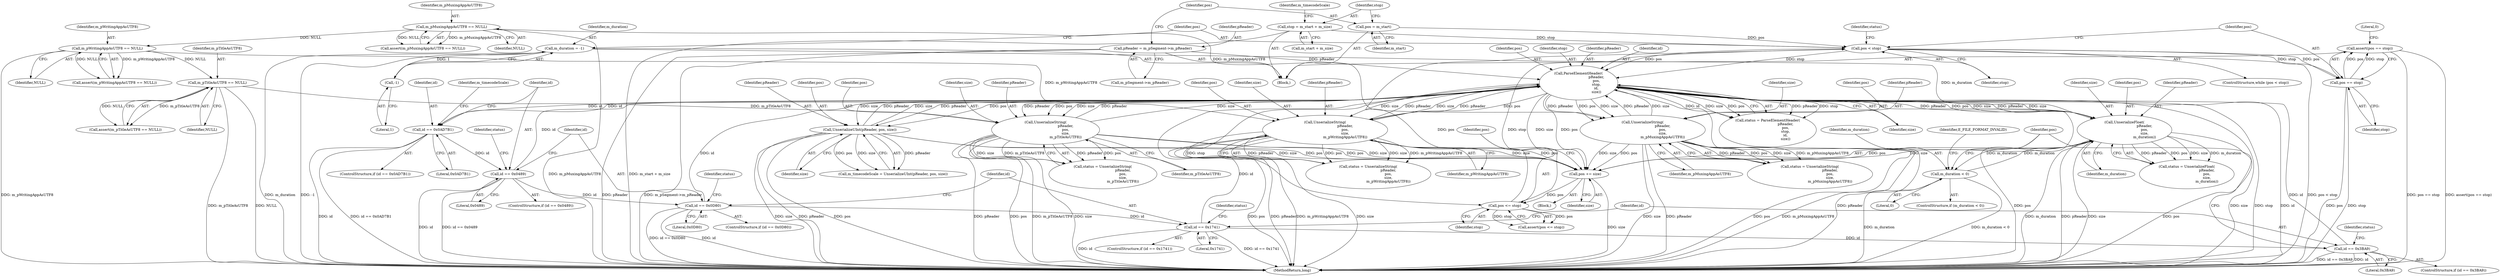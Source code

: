 digraph "1_Android_04839626ed859623901ebd3a5fd483982186b59d_166@API" {
"1000268" [label="(Call,assert(pos == stop))"];
"1000269" [label="(Call,pos == stop)"];
"1000143" [label="(Call,pos < stop)"];
"1000126" [label="(Call,pos = m_start)"];
"1000265" [label="(Call,pos <= stop)"];
"1000261" [label="(Call,pos += size)"];
"1000234" [label="(Call,UnserializeString(\n                                    pReader,\n                                    pos,\n                                    size,\n                                    m_pWritingAppAsUTF8))"];
"1000152" [label="(Call,ParseElementHeader(\n                                pReader,\n                                pos,\n                                stop,\n                                id,\n                                size))"];
"1000171" [label="(Call,UnserializeUInt(pReader, pos, size))"];
"1000216" [label="(Call,UnserializeString(\n                                    pReader,\n                                    pos,\n                                    size,\n                                    m_pMuxingAppAsUTF8))"];
"1000109" [label="(Call,m_pMuxingAppAsUTF8 == NULL)"];
"1000252" [label="(Call,UnserializeString(\n                                    pReader,\n                                    pos,\n                                    size,\n                                    m_pTitleAsUTF8))"];
"1000117" [label="(Call,m_pTitleAsUTF8 == NULL)"];
"1000113" [label="(Call,m_pWritingAppAsUTF8 == NULL)"];
"1000190" [label="(Call,UnserializeFloat(\n                                    pReader,\n                                    pos,\n                                    size,\n                                    m_duration))"];
"1000138" [label="(Call,m_duration = -1)"];
"1000140" [label="(Call,-1)"];
"1000202" [label="(Call,m_duration < 0)"];
"1000120" [label="(Call,pReader = m_pSegment->m_pReader)"];
"1000209" [label="(Call,id == 0x0D80)"];
"1000183" [label="(Call,id == 0x0489)"];
"1000165" [label="(Call,id == 0x0AD7B1)"];
"1000227" [label="(Call,id == 0x1741)"];
"1000245" [label="(Call,id == 0x3BA9)"];
"1000130" [label="(Call,stop = m_start + m_size)"];
"1000167" [label="(Literal,0x0AD7B1)"];
"1000183" [label="(Call,id == 0x0489)"];
"1000173" [label="(Identifier,pos)"];
"1000169" [label="(Call,m_timecodeScale = UnserializeUInt(pReader, pos, size))"];
"1000141" [label="(Literal,1)"];
"1000143" [label="(Call,pos < stop)"];
"1000191" [label="(Identifier,pReader)"];
"1000150" [label="(Call,status = ParseElementHeader(\n                                pReader,\n                                pos,\n                                stop,\n                                id,\n                                size))"];
"1000156" [label="(Identifier,id)"];
"1000140" [label="(Call,-1)"];
"1000130" [label="(Call,stop = m_start + m_size)"];
"1000220" [label="(Identifier,m_pMuxingAppAsUTF8)"];
"1000206" [label="(Identifier,E_FILE_FORMAT_INVALID)"];
"1000244" [label="(ControlStructure,if (id == 0x3BA9))"];
"1000110" [label="(Identifier,m_pMuxingAppAsUTF8)"];
"1000185" [label="(Literal,0x0489)"];
"1000157" [label="(Identifier,size)"];
"1000139" [label="(Identifier,m_duration)"];
"1000144" [label="(Identifier,pos)"];
"1000211" [label="(Literal,0x0D80)"];
"1000273" [label="(Literal,0)"];
"1000268" [label="(Call,assert(pos == stop))"];
"1000263" [label="(Identifier,size)"];
"1000193" [label="(Identifier,size)"];
"1000274" [label="(MethodReturn,long)"];
"1000131" [label="(Identifier,stop)"];
"1000226" [label="(ControlStructure,if (id == 0x1741))"];
"1000117" [label="(Call,m_pTitleAsUTF8 == NULL)"];
"1000120" [label="(Call,pReader = m_pSegment->m_pReader)"];
"1000210" [label="(Identifier,id)"];
"1000194" [label="(Identifier,m_duration)"];
"1000171" [label="(Call,UnserializeUInt(pReader, pos, size))"];
"1000190" [label="(Call,UnserializeFloat(\n                                    pReader,\n                                    pos,\n                                    size,\n                                    m_duration))"];
"1000217" [label="(Identifier,pReader)"];
"1000128" [label="(Identifier,m_start)"];
"1000247" [label="(Literal,0x3BA9)"];
"1000126" [label="(Call,pos = m_start)"];
"1000234" [label="(Call,UnserializeString(\n                                    pReader,\n                                    pos,\n                                    size,\n                                    m_pWritingAppAsUTF8))"];
"1000250" [label="(Call,status = UnserializeString(\n                                    pReader,\n                                    pos,\n                                    size,\n                                    m_pTitleAsUTF8))"];
"1000271" [label="(Identifier,stop)"];
"1000265" [label="(Call,pos <= stop)"];
"1000192" [label="(Identifier,pos)"];
"1000202" [label="(Call,m_duration < 0)"];
"1000229" [label="(Literal,0x1741)"];
"1000119" [label="(Identifier,NULL)"];
"1000215" [label="(Identifier,status)"];
"1000236" [label="(Identifier,pos)"];
"1000107" [label="(Block,)"];
"1000108" [label="(Call,assert(m_pMuxingAppAsUTF8 == NULL))"];
"1000208" [label="(ControlStructure,if (id == 0x0D80))"];
"1000232" [label="(Call,status = UnserializeString(\n                                    pReader,\n                                    pos,\n                                    size,\n                                    m_pWritingAppAsUTF8))"];
"1000270" [label="(Identifier,pos)"];
"1000138" [label="(Call,m_duration = -1)"];
"1000266" [label="(Identifier,pos)"];
"1000267" [label="(Identifier,stop)"];
"1000261" [label="(Call,pos += size)"];
"1000145" [label="(Identifier,stop)"];
"1000269" [label="(Call,pos == stop)"];
"1000233" [label="(Identifier,status)"];
"1000151" [label="(Identifier,status)"];
"1000237" [label="(Identifier,size)"];
"1000118" [label="(Identifier,m_pTitleAsUTF8)"];
"1000189" [label="(Identifier,status)"];
"1000201" [label="(ControlStructure,if (m_duration < 0))"];
"1000262" [label="(Identifier,pos)"];
"1000136" [label="(Identifier,m_timecodeScale)"];
"1000132" [label="(Call,m_start + m_size)"];
"1000166" [label="(Identifier,id)"];
"1000114" [label="(Identifier,m_pWritingAppAsUTF8)"];
"1000209" [label="(Call,id == 0x0D80)"];
"1000154" [label="(Identifier,pos)"];
"1000109" [label="(Call,m_pMuxingAppAsUTF8 == NULL)"];
"1000113" [label="(Call,m_pWritingAppAsUTF8 == NULL)"];
"1000122" [label="(Call,m_pSegment->m_pReader)"];
"1000246" [label="(Identifier,id)"];
"1000253" [label="(Identifier,pReader)"];
"1000238" [label="(Identifier,m_pWritingAppAsUTF8)"];
"1000170" [label="(Identifier,m_timecodeScale)"];
"1000264" [label="(Call,assert(pos <= stop))"];
"1000164" [label="(ControlStructure,if (id == 0x0AD7B1))"];
"1000112" [label="(Call,assert(m_pWritingAppAsUTF8 == NULL))"];
"1000146" [label="(Block,)"];
"1000116" [label="(Call,assert(m_pTitleAsUTF8 == NULL))"];
"1000254" [label="(Identifier,pos)"];
"1000204" [label="(Literal,0)"];
"1000235" [label="(Identifier,pReader)"];
"1000256" [label="(Identifier,m_pTitleAsUTF8)"];
"1000111" [label="(Identifier,NULL)"];
"1000219" [label="(Identifier,size)"];
"1000172" [label="(Identifier,pReader)"];
"1000203" [label="(Identifier,m_duration)"];
"1000155" [label="(Identifier,stop)"];
"1000153" [label="(Identifier,pReader)"];
"1000251" [label="(Identifier,status)"];
"1000152" [label="(Call,ParseElementHeader(\n                                pReader,\n                                pos,\n                                stop,\n                                id,\n                                size))"];
"1000214" [label="(Call,status = UnserializeString(\n                                    pReader,\n                                    pos,\n                                    size,\n                                    m_pMuxingAppAsUTF8))"];
"1000174" [label="(Identifier,size)"];
"1000115" [label="(Identifier,NULL)"];
"1000255" [label="(Identifier,size)"];
"1000121" [label="(Identifier,pReader)"];
"1000127" [label="(Identifier,pos)"];
"1000165" [label="(Call,id == 0x0AD7B1)"];
"1000188" [label="(Call,status = UnserializeFloat(\n                                    pReader,\n                                    pos,\n                                    size,\n                                    m_duration))"];
"1000218" [label="(Identifier,pos)"];
"1000228" [label="(Identifier,id)"];
"1000252" [label="(Call,UnserializeString(\n                                    pReader,\n                                    pos,\n                                    size,\n                                    m_pTitleAsUTF8))"];
"1000245" [label="(Call,id == 0x3BA9)"];
"1000142" [label="(ControlStructure,while (pos < stop))"];
"1000182" [label="(ControlStructure,if (id == 0x0489))"];
"1000227" [label="(Call,id == 0x1741)"];
"1000216" [label="(Call,UnserializeString(\n                                    pReader,\n                                    pos,\n                                    size,\n                                    m_pMuxingAppAsUTF8))"];
"1000184" [label="(Identifier,id)"];
"1000268" -> "1000107"  [label="AST: "];
"1000268" -> "1000269"  [label="CFG: "];
"1000269" -> "1000268"  [label="AST: "];
"1000273" -> "1000268"  [label="CFG: "];
"1000268" -> "1000274"  [label="DDG: pos == stop"];
"1000268" -> "1000274"  [label="DDG: assert(pos == stop)"];
"1000269" -> "1000268"  [label="DDG: pos"];
"1000269" -> "1000268"  [label="DDG: stop"];
"1000269" -> "1000271"  [label="CFG: "];
"1000270" -> "1000269"  [label="AST: "];
"1000271" -> "1000269"  [label="AST: "];
"1000269" -> "1000274"  [label="DDG: pos"];
"1000269" -> "1000274"  [label="DDG: stop"];
"1000143" -> "1000269"  [label="DDG: pos"];
"1000143" -> "1000269"  [label="DDG: stop"];
"1000143" -> "1000142"  [label="AST: "];
"1000143" -> "1000145"  [label="CFG: "];
"1000144" -> "1000143"  [label="AST: "];
"1000145" -> "1000143"  [label="AST: "];
"1000151" -> "1000143"  [label="CFG: "];
"1000270" -> "1000143"  [label="CFG: "];
"1000143" -> "1000274"  [label="DDG: pos < stop"];
"1000126" -> "1000143"  [label="DDG: pos"];
"1000265" -> "1000143"  [label="DDG: pos"];
"1000265" -> "1000143"  [label="DDG: stop"];
"1000130" -> "1000143"  [label="DDG: stop"];
"1000143" -> "1000152"  [label="DDG: pos"];
"1000143" -> "1000152"  [label="DDG: stop"];
"1000126" -> "1000107"  [label="AST: "];
"1000126" -> "1000128"  [label="CFG: "];
"1000127" -> "1000126"  [label="AST: "];
"1000128" -> "1000126"  [label="AST: "];
"1000131" -> "1000126"  [label="CFG: "];
"1000265" -> "1000264"  [label="AST: "];
"1000265" -> "1000267"  [label="CFG: "];
"1000266" -> "1000265"  [label="AST: "];
"1000267" -> "1000265"  [label="AST: "];
"1000264" -> "1000265"  [label="CFG: "];
"1000265" -> "1000264"  [label="DDG: pos"];
"1000265" -> "1000264"  [label="DDG: stop"];
"1000261" -> "1000265"  [label="DDG: pos"];
"1000152" -> "1000265"  [label="DDG: stop"];
"1000261" -> "1000146"  [label="AST: "];
"1000261" -> "1000263"  [label="CFG: "];
"1000262" -> "1000261"  [label="AST: "];
"1000263" -> "1000261"  [label="AST: "];
"1000266" -> "1000261"  [label="CFG: "];
"1000261" -> "1000274"  [label="DDG: size"];
"1000234" -> "1000261"  [label="DDG: size"];
"1000234" -> "1000261"  [label="DDG: pos"];
"1000152" -> "1000261"  [label="DDG: size"];
"1000152" -> "1000261"  [label="DDG: pos"];
"1000252" -> "1000261"  [label="DDG: size"];
"1000252" -> "1000261"  [label="DDG: pos"];
"1000216" -> "1000261"  [label="DDG: size"];
"1000216" -> "1000261"  [label="DDG: pos"];
"1000190" -> "1000261"  [label="DDG: size"];
"1000190" -> "1000261"  [label="DDG: pos"];
"1000171" -> "1000261"  [label="DDG: size"];
"1000171" -> "1000261"  [label="DDG: pos"];
"1000234" -> "1000232"  [label="AST: "];
"1000234" -> "1000238"  [label="CFG: "];
"1000235" -> "1000234"  [label="AST: "];
"1000236" -> "1000234"  [label="AST: "];
"1000237" -> "1000234"  [label="AST: "];
"1000238" -> "1000234"  [label="AST: "];
"1000232" -> "1000234"  [label="CFG: "];
"1000234" -> "1000274"  [label="DDG: size"];
"1000234" -> "1000274"  [label="DDG: pos"];
"1000234" -> "1000274"  [label="DDG: pReader"];
"1000234" -> "1000274"  [label="DDG: m_pWritingAppAsUTF8"];
"1000234" -> "1000152"  [label="DDG: pReader"];
"1000234" -> "1000152"  [label="DDG: size"];
"1000234" -> "1000232"  [label="DDG: pReader"];
"1000234" -> "1000232"  [label="DDG: pos"];
"1000234" -> "1000232"  [label="DDG: size"];
"1000234" -> "1000232"  [label="DDG: m_pWritingAppAsUTF8"];
"1000152" -> "1000234"  [label="DDG: pReader"];
"1000152" -> "1000234"  [label="DDG: pos"];
"1000152" -> "1000234"  [label="DDG: size"];
"1000113" -> "1000234"  [label="DDG: m_pWritingAppAsUTF8"];
"1000152" -> "1000150"  [label="AST: "];
"1000152" -> "1000157"  [label="CFG: "];
"1000153" -> "1000152"  [label="AST: "];
"1000154" -> "1000152"  [label="AST: "];
"1000155" -> "1000152"  [label="AST: "];
"1000156" -> "1000152"  [label="AST: "];
"1000157" -> "1000152"  [label="AST: "];
"1000150" -> "1000152"  [label="CFG: "];
"1000152" -> "1000274"  [label="DDG: pReader"];
"1000152" -> "1000274"  [label="DDG: pos"];
"1000152" -> "1000274"  [label="DDG: size"];
"1000152" -> "1000274"  [label="DDG: stop"];
"1000152" -> "1000274"  [label="DDG: id"];
"1000152" -> "1000150"  [label="DDG: pReader"];
"1000152" -> "1000150"  [label="DDG: stop"];
"1000152" -> "1000150"  [label="DDG: id"];
"1000152" -> "1000150"  [label="DDG: size"];
"1000152" -> "1000150"  [label="DDG: pos"];
"1000171" -> "1000152"  [label="DDG: pReader"];
"1000171" -> "1000152"  [label="DDG: size"];
"1000216" -> "1000152"  [label="DDG: pReader"];
"1000216" -> "1000152"  [label="DDG: size"];
"1000252" -> "1000152"  [label="DDG: pReader"];
"1000252" -> "1000152"  [label="DDG: size"];
"1000190" -> "1000152"  [label="DDG: pReader"];
"1000190" -> "1000152"  [label="DDG: size"];
"1000120" -> "1000152"  [label="DDG: pReader"];
"1000209" -> "1000152"  [label="DDG: id"];
"1000227" -> "1000152"  [label="DDG: id"];
"1000245" -> "1000152"  [label="DDG: id"];
"1000165" -> "1000152"  [label="DDG: id"];
"1000183" -> "1000152"  [label="DDG: id"];
"1000152" -> "1000165"  [label="DDG: id"];
"1000152" -> "1000171"  [label="DDG: pReader"];
"1000152" -> "1000171"  [label="DDG: pos"];
"1000152" -> "1000171"  [label="DDG: size"];
"1000152" -> "1000190"  [label="DDG: pReader"];
"1000152" -> "1000190"  [label="DDG: pos"];
"1000152" -> "1000190"  [label="DDG: size"];
"1000152" -> "1000216"  [label="DDG: pReader"];
"1000152" -> "1000216"  [label="DDG: pos"];
"1000152" -> "1000216"  [label="DDG: size"];
"1000152" -> "1000252"  [label="DDG: pReader"];
"1000152" -> "1000252"  [label="DDG: pos"];
"1000152" -> "1000252"  [label="DDG: size"];
"1000171" -> "1000169"  [label="AST: "];
"1000171" -> "1000174"  [label="CFG: "];
"1000172" -> "1000171"  [label="AST: "];
"1000173" -> "1000171"  [label="AST: "];
"1000174" -> "1000171"  [label="AST: "];
"1000169" -> "1000171"  [label="CFG: "];
"1000171" -> "1000274"  [label="DDG: pReader"];
"1000171" -> "1000274"  [label="DDG: pos"];
"1000171" -> "1000274"  [label="DDG: size"];
"1000171" -> "1000169"  [label="DDG: pReader"];
"1000171" -> "1000169"  [label="DDG: pos"];
"1000171" -> "1000169"  [label="DDG: size"];
"1000216" -> "1000214"  [label="AST: "];
"1000216" -> "1000220"  [label="CFG: "];
"1000217" -> "1000216"  [label="AST: "];
"1000218" -> "1000216"  [label="AST: "];
"1000219" -> "1000216"  [label="AST: "];
"1000220" -> "1000216"  [label="AST: "];
"1000214" -> "1000216"  [label="CFG: "];
"1000216" -> "1000274"  [label="DDG: size"];
"1000216" -> "1000274"  [label="DDG: pReader"];
"1000216" -> "1000274"  [label="DDG: pos"];
"1000216" -> "1000274"  [label="DDG: m_pMuxingAppAsUTF8"];
"1000216" -> "1000214"  [label="DDG: pReader"];
"1000216" -> "1000214"  [label="DDG: pos"];
"1000216" -> "1000214"  [label="DDG: size"];
"1000216" -> "1000214"  [label="DDG: m_pMuxingAppAsUTF8"];
"1000109" -> "1000216"  [label="DDG: m_pMuxingAppAsUTF8"];
"1000109" -> "1000108"  [label="AST: "];
"1000109" -> "1000111"  [label="CFG: "];
"1000110" -> "1000109"  [label="AST: "];
"1000111" -> "1000109"  [label="AST: "];
"1000108" -> "1000109"  [label="CFG: "];
"1000109" -> "1000274"  [label="DDG: m_pMuxingAppAsUTF8"];
"1000109" -> "1000108"  [label="DDG: m_pMuxingAppAsUTF8"];
"1000109" -> "1000108"  [label="DDG: NULL"];
"1000109" -> "1000113"  [label="DDG: NULL"];
"1000252" -> "1000250"  [label="AST: "];
"1000252" -> "1000256"  [label="CFG: "];
"1000253" -> "1000252"  [label="AST: "];
"1000254" -> "1000252"  [label="AST: "];
"1000255" -> "1000252"  [label="AST: "];
"1000256" -> "1000252"  [label="AST: "];
"1000250" -> "1000252"  [label="CFG: "];
"1000252" -> "1000274"  [label="DDG: size"];
"1000252" -> "1000274"  [label="DDG: pReader"];
"1000252" -> "1000274"  [label="DDG: pos"];
"1000252" -> "1000274"  [label="DDG: m_pTitleAsUTF8"];
"1000252" -> "1000250"  [label="DDG: pReader"];
"1000252" -> "1000250"  [label="DDG: pos"];
"1000252" -> "1000250"  [label="DDG: size"];
"1000252" -> "1000250"  [label="DDG: m_pTitleAsUTF8"];
"1000117" -> "1000252"  [label="DDG: m_pTitleAsUTF8"];
"1000117" -> "1000116"  [label="AST: "];
"1000117" -> "1000119"  [label="CFG: "];
"1000118" -> "1000117"  [label="AST: "];
"1000119" -> "1000117"  [label="AST: "];
"1000116" -> "1000117"  [label="CFG: "];
"1000117" -> "1000274"  [label="DDG: m_pTitleAsUTF8"];
"1000117" -> "1000274"  [label="DDG: NULL"];
"1000117" -> "1000116"  [label="DDG: m_pTitleAsUTF8"];
"1000117" -> "1000116"  [label="DDG: NULL"];
"1000113" -> "1000117"  [label="DDG: NULL"];
"1000113" -> "1000112"  [label="AST: "];
"1000113" -> "1000115"  [label="CFG: "];
"1000114" -> "1000113"  [label="AST: "];
"1000115" -> "1000113"  [label="AST: "];
"1000112" -> "1000113"  [label="CFG: "];
"1000113" -> "1000274"  [label="DDG: m_pWritingAppAsUTF8"];
"1000113" -> "1000112"  [label="DDG: m_pWritingAppAsUTF8"];
"1000113" -> "1000112"  [label="DDG: NULL"];
"1000190" -> "1000188"  [label="AST: "];
"1000190" -> "1000194"  [label="CFG: "];
"1000191" -> "1000190"  [label="AST: "];
"1000192" -> "1000190"  [label="AST: "];
"1000193" -> "1000190"  [label="AST: "];
"1000194" -> "1000190"  [label="AST: "];
"1000188" -> "1000190"  [label="CFG: "];
"1000190" -> "1000274"  [label="DDG: m_duration"];
"1000190" -> "1000274"  [label="DDG: pReader"];
"1000190" -> "1000274"  [label="DDG: size"];
"1000190" -> "1000274"  [label="DDG: pos"];
"1000190" -> "1000188"  [label="DDG: pReader"];
"1000190" -> "1000188"  [label="DDG: pos"];
"1000190" -> "1000188"  [label="DDG: size"];
"1000190" -> "1000188"  [label="DDG: m_duration"];
"1000138" -> "1000190"  [label="DDG: m_duration"];
"1000202" -> "1000190"  [label="DDG: m_duration"];
"1000190" -> "1000202"  [label="DDG: m_duration"];
"1000138" -> "1000107"  [label="AST: "];
"1000138" -> "1000140"  [label="CFG: "];
"1000139" -> "1000138"  [label="AST: "];
"1000140" -> "1000138"  [label="AST: "];
"1000144" -> "1000138"  [label="CFG: "];
"1000138" -> "1000274"  [label="DDG: m_duration"];
"1000138" -> "1000274"  [label="DDG: -1"];
"1000140" -> "1000138"  [label="DDG: 1"];
"1000140" -> "1000141"  [label="CFG: "];
"1000141" -> "1000140"  [label="AST: "];
"1000202" -> "1000201"  [label="AST: "];
"1000202" -> "1000204"  [label="CFG: "];
"1000203" -> "1000202"  [label="AST: "];
"1000204" -> "1000202"  [label="AST: "];
"1000206" -> "1000202"  [label="CFG: "];
"1000262" -> "1000202"  [label="CFG: "];
"1000202" -> "1000274"  [label="DDG: m_duration"];
"1000202" -> "1000274"  [label="DDG: m_duration < 0"];
"1000120" -> "1000107"  [label="AST: "];
"1000120" -> "1000122"  [label="CFG: "];
"1000121" -> "1000120"  [label="AST: "];
"1000122" -> "1000120"  [label="AST: "];
"1000127" -> "1000120"  [label="CFG: "];
"1000120" -> "1000274"  [label="DDG: pReader"];
"1000120" -> "1000274"  [label="DDG: m_pSegment->m_pReader"];
"1000209" -> "1000208"  [label="AST: "];
"1000209" -> "1000211"  [label="CFG: "];
"1000210" -> "1000209"  [label="AST: "];
"1000211" -> "1000209"  [label="AST: "];
"1000215" -> "1000209"  [label="CFG: "];
"1000228" -> "1000209"  [label="CFG: "];
"1000209" -> "1000274"  [label="DDG: id == 0x0D80"];
"1000209" -> "1000274"  [label="DDG: id"];
"1000183" -> "1000209"  [label="DDG: id"];
"1000209" -> "1000227"  [label="DDG: id"];
"1000183" -> "1000182"  [label="AST: "];
"1000183" -> "1000185"  [label="CFG: "];
"1000184" -> "1000183"  [label="AST: "];
"1000185" -> "1000183"  [label="AST: "];
"1000189" -> "1000183"  [label="CFG: "];
"1000210" -> "1000183"  [label="CFG: "];
"1000183" -> "1000274"  [label="DDG: id"];
"1000183" -> "1000274"  [label="DDG: id == 0x0489"];
"1000165" -> "1000183"  [label="DDG: id"];
"1000165" -> "1000164"  [label="AST: "];
"1000165" -> "1000167"  [label="CFG: "];
"1000166" -> "1000165"  [label="AST: "];
"1000167" -> "1000165"  [label="AST: "];
"1000170" -> "1000165"  [label="CFG: "];
"1000184" -> "1000165"  [label="CFG: "];
"1000165" -> "1000274"  [label="DDG: id"];
"1000165" -> "1000274"  [label="DDG: id == 0x0AD7B1"];
"1000227" -> "1000226"  [label="AST: "];
"1000227" -> "1000229"  [label="CFG: "];
"1000228" -> "1000227"  [label="AST: "];
"1000229" -> "1000227"  [label="AST: "];
"1000233" -> "1000227"  [label="CFG: "];
"1000246" -> "1000227"  [label="CFG: "];
"1000227" -> "1000274"  [label="DDG: id == 0x1741"];
"1000227" -> "1000274"  [label="DDG: id"];
"1000227" -> "1000245"  [label="DDG: id"];
"1000245" -> "1000244"  [label="AST: "];
"1000245" -> "1000247"  [label="CFG: "];
"1000246" -> "1000245"  [label="AST: "];
"1000247" -> "1000245"  [label="AST: "];
"1000251" -> "1000245"  [label="CFG: "];
"1000262" -> "1000245"  [label="CFG: "];
"1000245" -> "1000274"  [label="DDG: id == 0x3BA9"];
"1000245" -> "1000274"  [label="DDG: id"];
"1000130" -> "1000107"  [label="AST: "];
"1000130" -> "1000132"  [label="CFG: "];
"1000131" -> "1000130"  [label="AST: "];
"1000132" -> "1000130"  [label="AST: "];
"1000136" -> "1000130"  [label="CFG: "];
"1000130" -> "1000274"  [label="DDG: m_start + m_size"];
}
